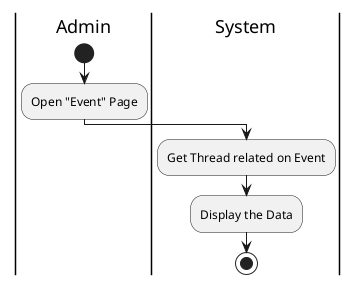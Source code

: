 @startuml ViewComment_Member

skinparam ConditionEndStyle hline
skinparam conditionStyle diamond
skinparam Monochrome true
skinparam Shadowing false

|Admin|
start
:Open "Event" Page;

|System|
:Get Thread related on Event;
:Display the Data;

stop

@enduml